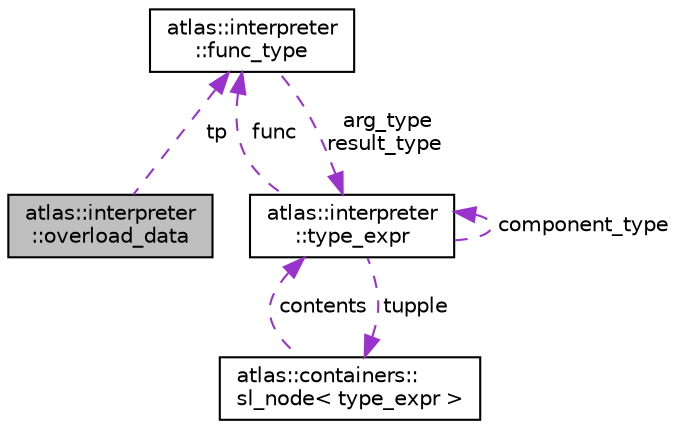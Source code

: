 digraph "atlas::interpreter::overload_data"
{
  edge [fontname="Helvetica",fontsize="10",labelfontname="Helvetica",labelfontsize="10"];
  node [fontname="Helvetica",fontsize="10",shape=record];
  Node1 [label="atlas::interpreter\l::overload_data",height=0.2,width=0.4,color="black", fillcolor="grey75", style="filled", fontcolor="black"];
  Node2 -> Node1 [dir="back",color="darkorchid3",fontsize="10",style="dashed",label=" tp" ,fontname="Helvetica"];
  Node2 [label="atlas::interpreter\l::func_type",height=0.2,width=0.4,color="black", fillcolor="white", style="filled",URL="$structatlas_1_1interpreter_1_1func__type.html"];
  Node3 -> Node2 [dir="back",color="darkorchid3",fontsize="10",style="dashed",label=" arg_type\nresult_type" ,fontname="Helvetica"];
  Node3 [label="atlas::interpreter\l::type_expr",height=0.2,width=0.4,color="black", fillcolor="white", style="filled",URL="$structatlas_1_1interpreter_1_1type__expr.html"];
  Node2 -> Node3 [dir="back",color="darkorchid3",fontsize="10",style="dashed",label=" func" ,fontname="Helvetica"];
  Node4 -> Node3 [dir="back",color="darkorchid3",fontsize="10",style="dashed",label=" tupple" ,fontname="Helvetica"];
  Node4 [label="atlas::containers::\lsl_node\< type_expr \>",height=0.2,width=0.4,color="black", fillcolor="white", style="filled",URL="$structatlas_1_1containers_1_1sl__node.html"];
  Node3 -> Node4 [dir="back",color="darkorchid3",fontsize="10",style="dashed",label=" contents" ,fontname="Helvetica"];
  Node3 -> Node3 [dir="back",color="darkorchid3",fontsize="10",style="dashed",label=" component_type" ,fontname="Helvetica"];
}
